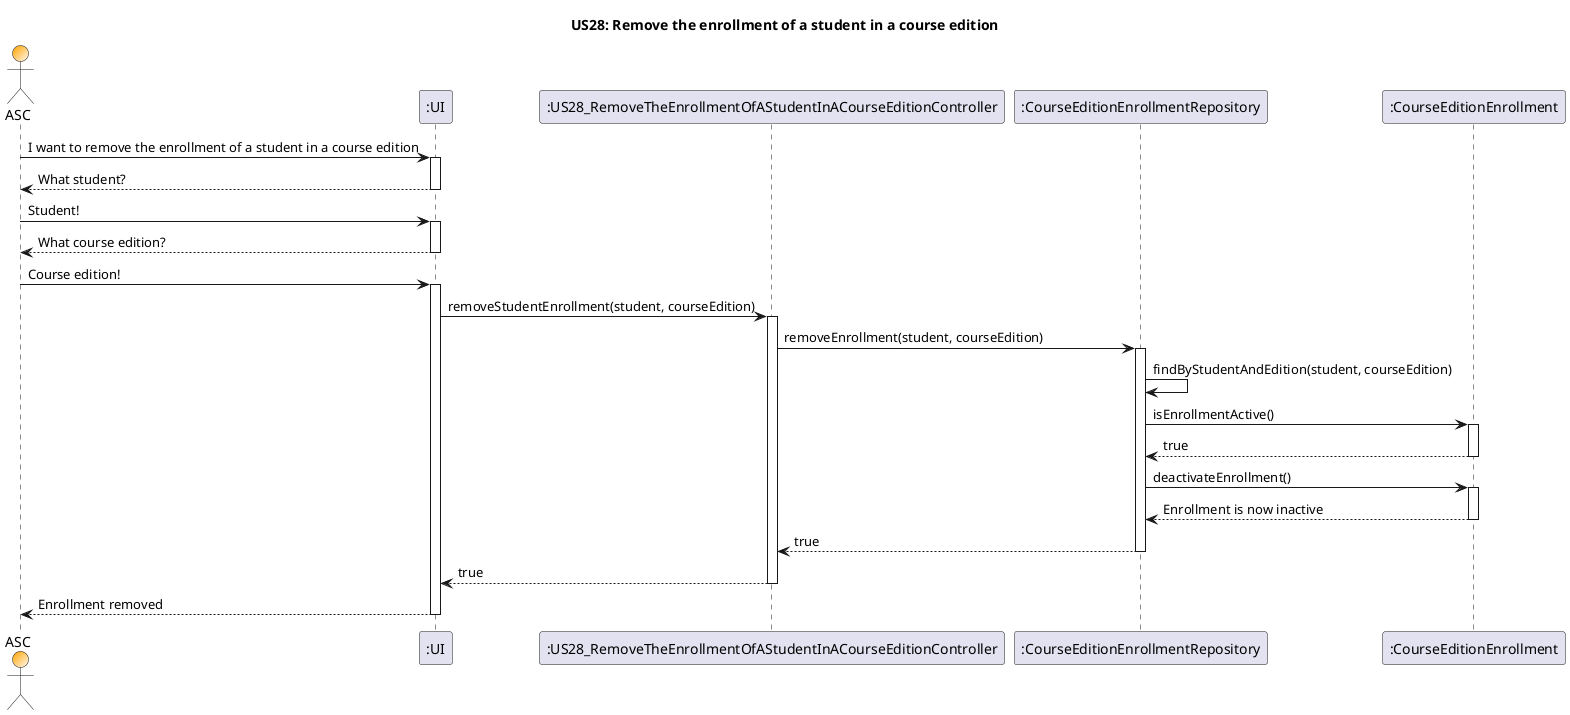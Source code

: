 @startuml

title US28: Remove the enrollment of a student in a course edition

actor ASC #Orange/White
participant ":UI" as UI
participant ":US28_RemoveTheEnrollmentOfAStudentInACourseEditionController" as Controller
participant ":CourseEditionEnrollmentRepository" as Repository
participant ":CourseEditionEnrollment" as Enrollment

ASC -> UI : I want to remove the enrollment of a student in a course edition
activate UI
UI --> ASC : What student?
deactivate UI
ASC -> UI : Student!
activate UI
UI --> ASC : What course edition?
deactivate UI
ASC -> UI : Course edition!
activate UI

UI -> Controller : removeStudentEnrollment(student, courseEdition)
activate Controller

Controller -> Repository : removeEnrollment(student, courseEdition)
activate Repository
Repository -> Repository : findByStudentAndEdition(student, courseEdition)

Repository -> Enrollment : isEnrollmentActive()
activate Enrollment
Enrollment --> Repository : true
deactivate Enrollment

Repository -> Enrollment : deactivateEnrollment()
activate Enrollment
Enrollment --> Repository : Enrollment is now inactive
deactivate Enrollment

Repository --> Controller : true
deactivate Repository

Controller --> UI : true
deactivate Controller
UI --> ASC : Enrollment removed
deactivate UI

@enduml

